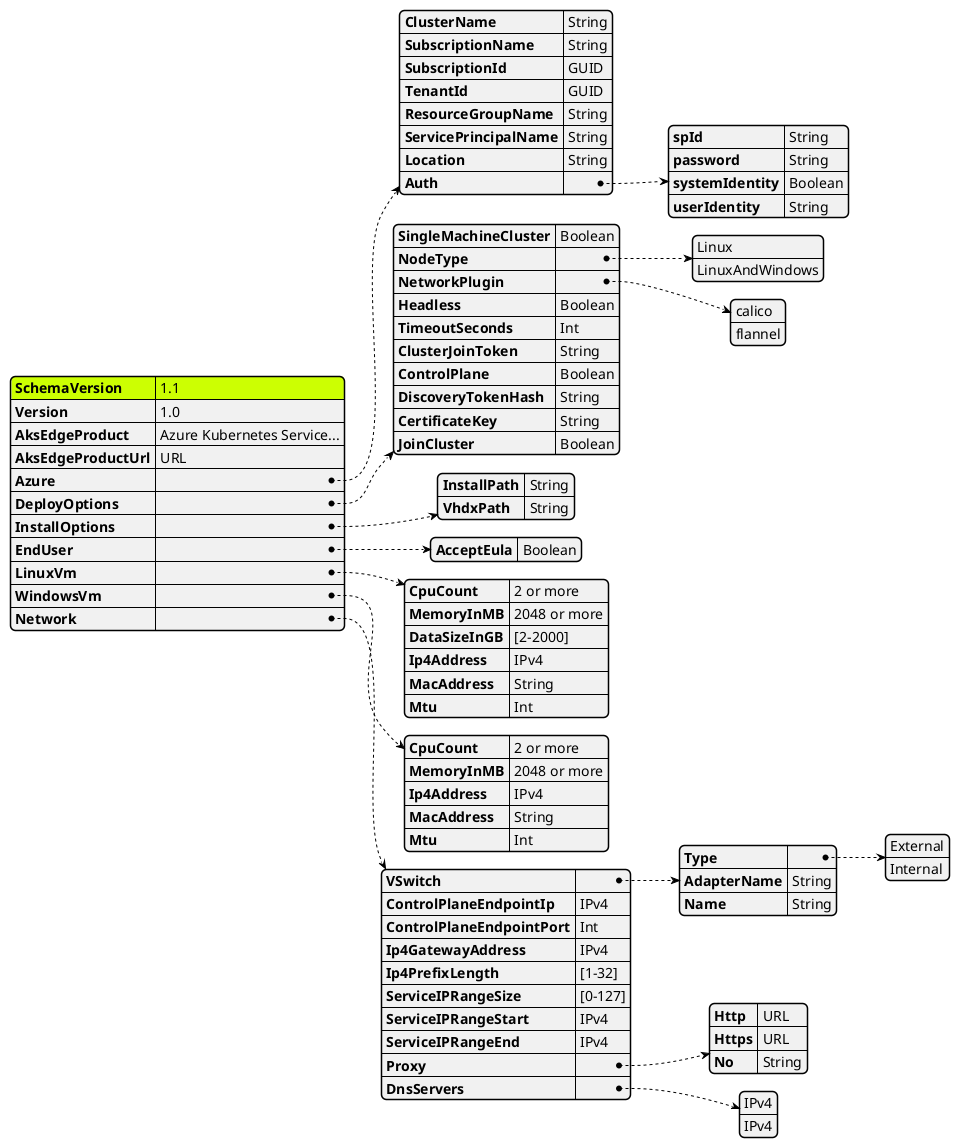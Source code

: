 @startjson AksEdgeDeploy
<style>
jsonDiagram {
    node {
        FontName Segoe UI SemiBold
        FontColor blue
        FontSize 14
        RoundCorner 10
        LineThickness 1
        separator {
            LineThickness 0.25
            LineColor black
        }
    }
    arrow {
        LineColor blue
        LineThickness 1
        LineStyle 2;5
    }
    highlight {
        BackgroundColor Blue
        FontColor White
    }
}
</style>
#highlight "SchemaVersion"
{
    "SchemaVersion":"1.1",
    "Version":"1.0",
    "AksEdgeProduct" : "Azure Kubernetes Service...",
    "AksEdgeProductUrl" : "URL",
    "Azure":{
        "ClusterName":"String",
        "SubscriptionName":"String",
        "SubscriptionId": "GUID",
        "TenantId":"GUID",
        "ResourceGroupName": "String",
        "ServicePrincipalName" : "String",
        "Location" : "String",
        "Auth": {
            "spId" : "String",
            "password" : "String",
            "systemIdentity":"Boolean",
            "userIdentity":"String"
        }
    }
    ,
    "DeployOptions":{
        "SingleMachineCluster":"Boolean",
        "NodeType" : ["Linux","LinuxAndWindows"],
        "NetworkPlugin" : ["calico", "flannel"],
        "Headless":"Boolean",
        "TimeoutSeconds":"Int",
        "ClusterJoinToken": "String",
        "ControlPlane": "Boolean",
        "DiscoveryTokenHash": "String",
        "CertificateKey":"String",
        "JoinCluster": "Boolean"
    }
    ,
    "InstallOptions":{
        "InstallPath":"String",
        "VhdxPath":"String"
    }
    ,
    "EndUser":{
        "AcceptEula" : "Boolean"
    }
    ,
    "LinuxVm":{
        "CpuCount" : "2 or more",
        "MemoryInMB" : "2048 or more",
        "DataSizeInGB" : "[2-2000]",
        "Ip4Address": "IPv4",
        "MacAddress": "String",
        "Mtu": "Int"
    }
    ,
    "WindowsVm":{
        "CpuCount" : "2 or more",
        "MemoryInMB" : "2048 or more",
        "Ip4Address": "IPv4",
        "MacAddress": "String",
        "Mtu": "Int"
    }
    ,
    "Network":{
        "VSwitch": {
            "Type" : ["External", "Internal"],
            "AdapterName": "String",
            "Name" : "String"
        }
        ,
        "ControlPlaneEndpointIp":"IPv4",
        "ControlPlaneEndpointPort": "Int",
        "Ip4GatewayAddress": "IPv4",
        "Ip4PrefixLength" : "[1-32]",
        "ServiceIPRangeSize" : "[0-127]",
        "ServiceIPRangeStart":"IPv4",
        "ServiceIPRangeEnd":"IPv4",
        "Proxy" : {
            "Http":"URL",
            "Https":"URL",
            "No":"String"
        }
        ,
        "DnsServers":["IPv4","IPv4"]
    }
}
@endjson